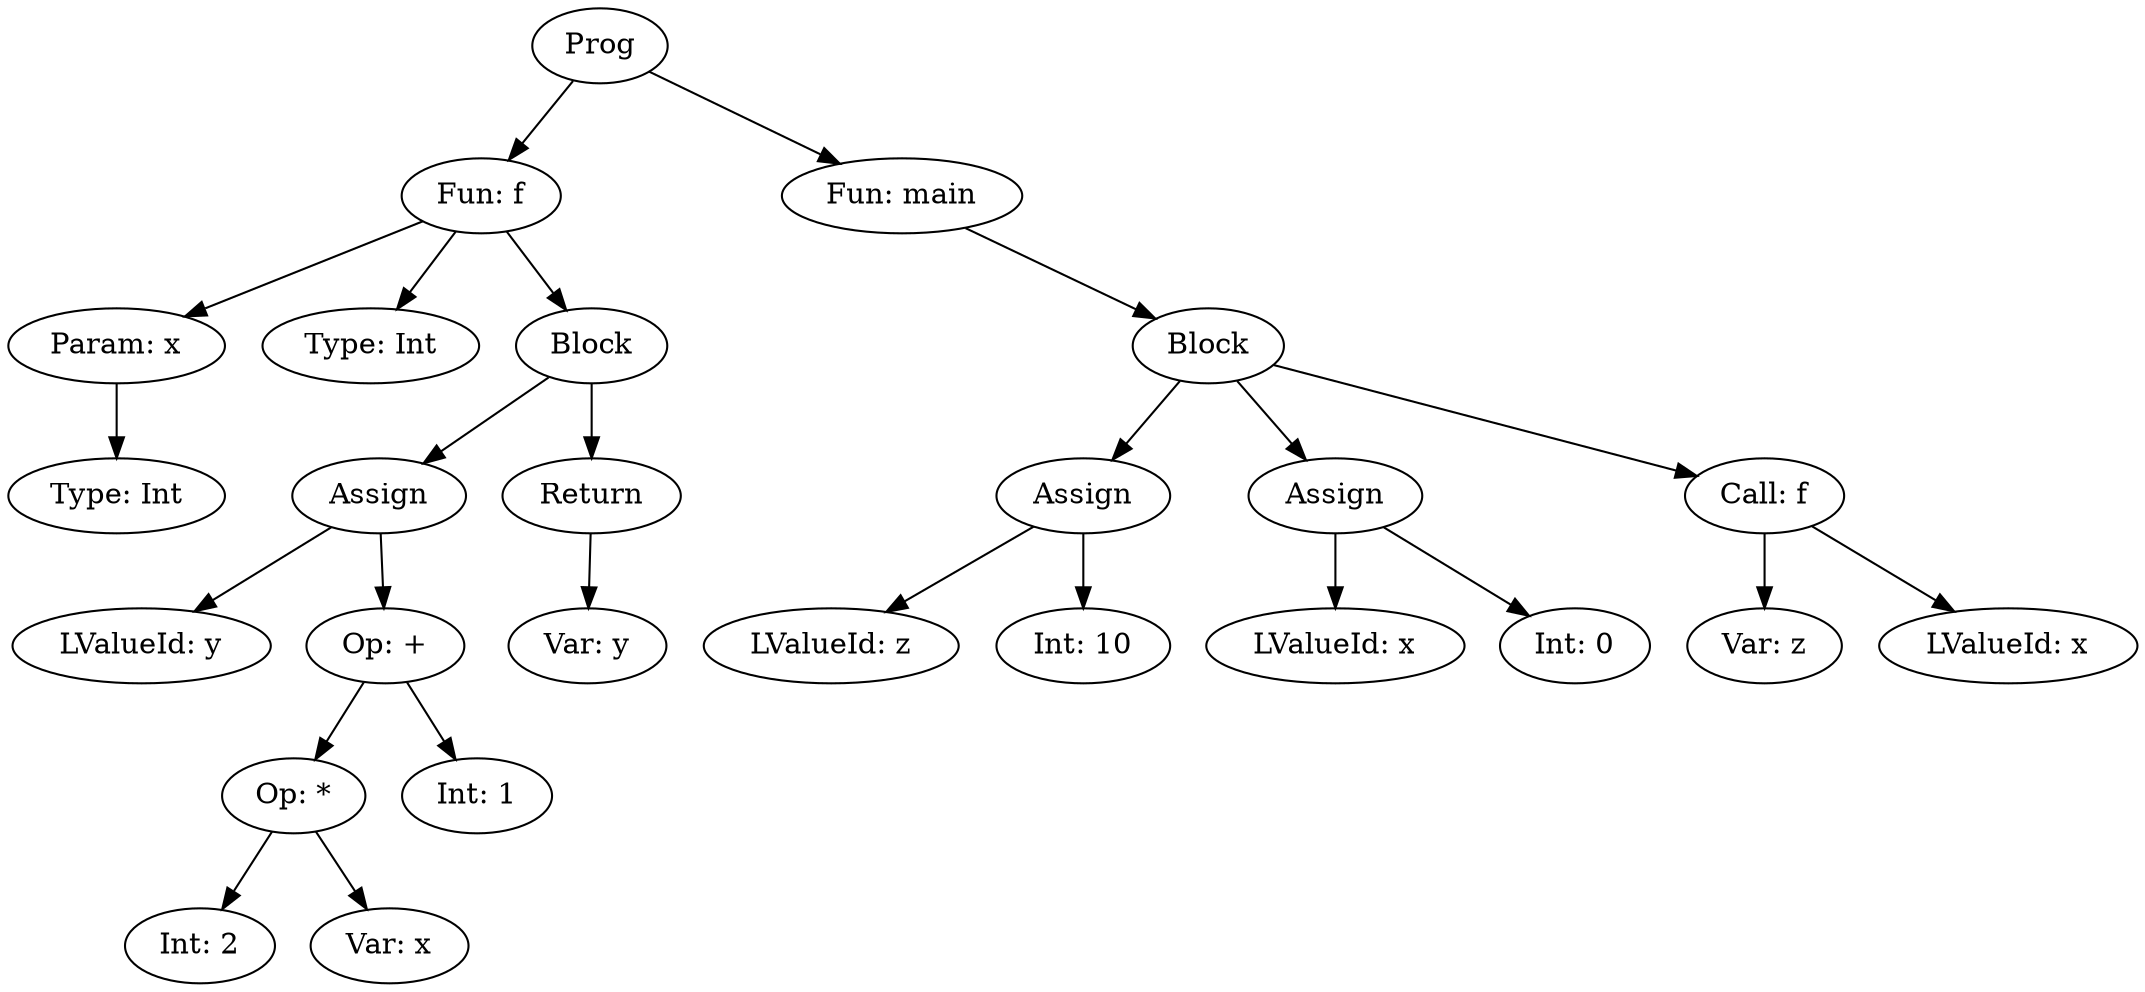 digraph AST {
"Prog2054881392" [label="Prog"];
"Fun529116035" [label="Fun: f"];
"Prog2054881392" -> "Fun529116035";
"Param242481580" [label="Param: x"];
"Fun529116035" -> "Param242481580";
"Type1627800613" [label="Type: Int"];
"Param242481580" -> "Type1627800613";
"Type2065530879" [label="Type: Int"];
"Fun529116035" -> "Type2065530879";
"CmdBlock697960108" [label="Block"];
"Fun529116035" -> "CmdBlock697960108";
"CmdAssign943010986" [label="Assign"];
"CmdBlock697960108" -> "CmdAssign943010986";
"LValueId1807837413" [label="LValueId: y"];
"CmdAssign943010986" -> "LValueId1807837413";
"ExpBinOp2066940133" [label="Op: +"];
"CmdAssign943010986" -> "ExpBinOp2066940133";
"ExpBinOp48612937" [label="Op: *"];
"ExpBinOp2066940133" -> "ExpBinOp48612937";
"ExpInt325333723" [label="Int: 2"];
"ExpBinOp48612937" -> "ExpInt325333723";
"ExpVar1129670968" [label="Var: x"];
"ExpBinOp48612937" -> "ExpVar1129670968";
"ExpInt1023714065" [label="Int: 1"];
"ExpBinOp2066940133" -> "ExpInt1023714065";
"CmdReturn2051450519" [label="Return"];
"CmdBlock697960108" -> "CmdReturn2051450519";
"ExpVar99747242" [label="Var: y"];
"CmdReturn2051450519" -> "ExpVar99747242";
"Fun1837543557" [label="Fun: main"];
"Prog2054881392" -> "Fun1837543557";
"CmdBlock1971489295" [label="Block"];
"Fun1837543557" -> "CmdBlock1971489295";
"CmdAssign985655350" [label="Assign"];
"CmdBlock1971489295" -> "CmdAssign985655350";
"LValueId804611486" [label="LValueId: z"];
"CmdAssign985655350" -> "LValueId804611486";
"ExpInt2008017533" [label="Int: 10"];
"CmdAssign985655350" -> "ExpInt2008017533";
"CmdAssign370988149" [label="Assign"];
"CmdBlock1971489295" -> "CmdAssign370988149";
"LValueId1395089624" [label="LValueId: x"];
"CmdAssign370988149" -> "LValueId1395089624";
"ExpInt1476011703" [label="Int: 0"];
"CmdAssign370988149" -> "ExpInt1476011703";
"CmdCall1603195447" [label="Call: f"];
"CmdBlock1971489295" -> "CmdCall1603195447";
"ExpVar792791759" [label="Var: z"];
"CmdCall1603195447" -> "ExpVar792791759";
"LValueId1191747167" [label="LValueId: x"];
"CmdCall1603195447" -> "LValueId1191747167";
}
